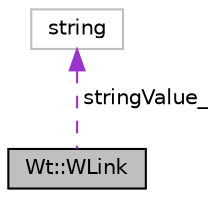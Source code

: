 digraph "Wt::WLink"
{
 // LATEX_PDF_SIZE
  edge [fontname="Helvetica",fontsize="10",labelfontname="Helvetica",labelfontsize="10"];
  node [fontname="Helvetica",fontsize="10",shape=record];
  Node1 [label="Wt::WLink",height=0.2,width=0.4,color="black", fillcolor="grey75", style="filled", fontcolor="black",tooltip="A value class that defines a hyperlink target."];
  Node2 -> Node1 [dir="back",color="darkorchid3",fontsize="10",style="dashed",label=" stringValue_" ,fontname="Helvetica"];
  Node2 [label="string",height=0.2,width=0.4,color="grey75", fillcolor="white", style="filled",tooltip=" "];
}
